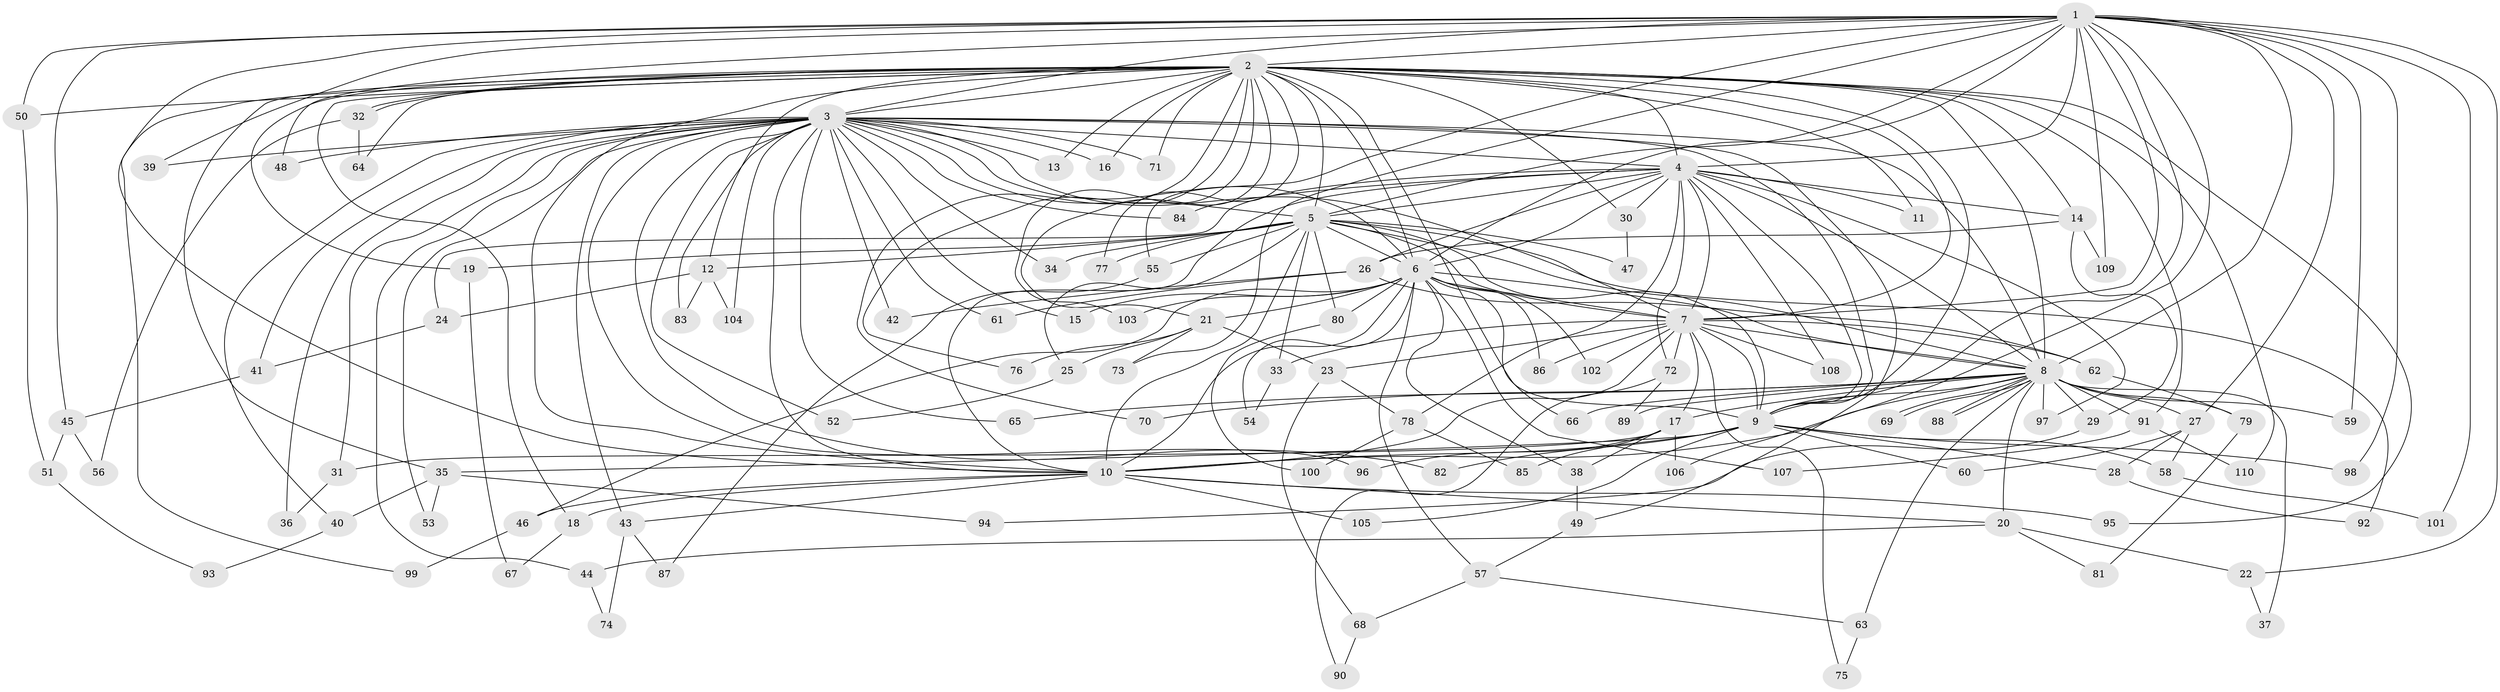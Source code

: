 // coarse degree distribution, {19: 0.012658227848101266, 28: 0.012658227848101266, 27: 0.012658227848101266, 26: 0.012658227848101266, 17: 0.012658227848101266, 21: 0.012658227848101266, 23: 0.012658227848101266, 13: 0.012658227848101266, 2: 0.45569620253164556, 5: 0.08860759493670886, 6: 0.02531645569620253, 7: 0.012658227848101266, 3: 0.25316455696202533, 4: 0.06329113924050633}
// Generated by graph-tools (version 1.1) at 2025/23/03/03/25 07:23:35]
// undirected, 110 vertices, 245 edges
graph export_dot {
graph [start="1"]
  node [color=gray90,style=filled];
  1;
  2;
  3;
  4;
  5;
  6;
  7;
  8;
  9;
  10;
  11;
  12;
  13;
  14;
  15;
  16;
  17;
  18;
  19;
  20;
  21;
  22;
  23;
  24;
  25;
  26;
  27;
  28;
  29;
  30;
  31;
  32;
  33;
  34;
  35;
  36;
  37;
  38;
  39;
  40;
  41;
  42;
  43;
  44;
  45;
  46;
  47;
  48;
  49;
  50;
  51;
  52;
  53;
  54;
  55;
  56;
  57;
  58;
  59;
  60;
  61;
  62;
  63;
  64;
  65;
  66;
  67;
  68;
  69;
  70;
  71;
  72;
  73;
  74;
  75;
  76;
  77;
  78;
  79;
  80;
  81;
  82;
  83;
  84;
  85;
  86;
  87;
  88;
  89;
  90;
  91;
  92;
  93;
  94;
  95;
  96;
  97;
  98;
  99;
  100;
  101;
  102;
  103;
  104;
  105;
  106;
  107;
  108;
  109;
  110;
  1 -- 2;
  1 -- 3;
  1 -- 4;
  1 -- 5;
  1 -- 6;
  1 -- 7;
  1 -- 8;
  1 -- 9;
  1 -- 10;
  1 -- 22;
  1 -- 27;
  1 -- 39;
  1 -- 45;
  1 -- 48;
  1 -- 50;
  1 -- 55;
  1 -- 59;
  1 -- 73;
  1 -- 98;
  1 -- 101;
  1 -- 106;
  1 -- 109;
  2 -- 3;
  2 -- 4;
  2 -- 5;
  2 -- 6;
  2 -- 7;
  2 -- 8;
  2 -- 9;
  2 -- 10;
  2 -- 11;
  2 -- 12;
  2 -- 13;
  2 -- 14;
  2 -- 16;
  2 -- 18;
  2 -- 19;
  2 -- 21;
  2 -- 30;
  2 -- 32;
  2 -- 32;
  2 -- 35;
  2 -- 50;
  2 -- 64;
  2 -- 66;
  2 -- 70;
  2 -- 71;
  2 -- 76;
  2 -- 77;
  2 -- 91;
  2 -- 95;
  2 -- 99;
  2 -- 103;
  2 -- 110;
  3 -- 4;
  3 -- 5;
  3 -- 6;
  3 -- 7;
  3 -- 8;
  3 -- 9;
  3 -- 10;
  3 -- 13;
  3 -- 15;
  3 -- 16;
  3 -- 31;
  3 -- 34;
  3 -- 36;
  3 -- 39;
  3 -- 40;
  3 -- 41;
  3 -- 42;
  3 -- 43;
  3 -- 44;
  3 -- 48;
  3 -- 49;
  3 -- 52;
  3 -- 53;
  3 -- 61;
  3 -- 65;
  3 -- 71;
  3 -- 82;
  3 -- 83;
  3 -- 84;
  3 -- 96;
  3 -- 104;
  4 -- 5;
  4 -- 6;
  4 -- 7;
  4 -- 8;
  4 -- 9;
  4 -- 10;
  4 -- 11;
  4 -- 14;
  4 -- 24;
  4 -- 26;
  4 -- 30;
  4 -- 72;
  4 -- 78;
  4 -- 84;
  4 -- 97;
  4 -- 108;
  5 -- 6;
  5 -- 7;
  5 -- 8;
  5 -- 9;
  5 -- 10;
  5 -- 12;
  5 -- 19;
  5 -- 25;
  5 -- 33;
  5 -- 34;
  5 -- 47;
  5 -- 55;
  5 -- 77;
  5 -- 80;
  5 -- 92;
  6 -- 7;
  6 -- 8;
  6 -- 9;
  6 -- 10;
  6 -- 15;
  6 -- 21;
  6 -- 38;
  6 -- 46;
  6 -- 54;
  6 -- 57;
  6 -- 80;
  6 -- 86;
  6 -- 102;
  6 -- 103;
  6 -- 107;
  7 -- 8;
  7 -- 9;
  7 -- 10;
  7 -- 17;
  7 -- 23;
  7 -- 33;
  7 -- 62;
  7 -- 72;
  7 -- 75;
  7 -- 86;
  7 -- 102;
  7 -- 108;
  8 -- 9;
  8 -- 10;
  8 -- 17;
  8 -- 20;
  8 -- 27;
  8 -- 29;
  8 -- 37;
  8 -- 59;
  8 -- 63;
  8 -- 65;
  8 -- 66;
  8 -- 69;
  8 -- 69;
  8 -- 70;
  8 -- 79;
  8 -- 88;
  8 -- 88;
  8 -- 89;
  8 -- 91;
  8 -- 97;
  9 -- 10;
  9 -- 28;
  9 -- 35;
  9 -- 58;
  9 -- 60;
  9 -- 82;
  9 -- 98;
  9 -- 105;
  10 -- 18;
  10 -- 20;
  10 -- 43;
  10 -- 46;
  10 -- 95;
  10 -- 105;
  12 -- 24;
  12 -- 83;
  12 -- 104;
  14 -- 26;
  14 -- 29;
  14 -- 109;
  17 -- 31;
  17 -- 38;
  17 -- 85;
  17 -- 96;
  17 -- 106;
  18 -- 67;
  19 -- 67;
  20 -- 22;
  20 -- 44;
  20 -- 81;
  21 -- 23;
  21 -- 25;
  21 -- 73;
  21 -- 76;
  22 -- 37;
  23 -- 68;
  23 -- 78;
  24 -- 41;
  25 -- 52;
  26 -- 42;
  26 -- 61;
  26 -- 62;
  27 -- 28;
  27 -- 58;
  27 -- 60;
  28 -- 92;
  29 -- 94;
  30 -- 47;
  31 -- 36;
  32 -- 56;
  32 -- 64;
  33 -- 54;
  35 -- 40;
  35 -- 53;
  35 -- 94;
  38 -- 49;
  40 -- 93;
  41 -- 45;
  43 -- 74;
  43 -- 87;
  44 -- 74;
  45 -- 51;
  45 -- 56;
  46 -- 99;
  49 -- 57;
  50 -- 51;
  51 -- 93;
  55 -- 87;
  57 -- 63;
  57 -- 68;
  58 -- 101;
  62 -- 79;
  63 -- 75;
  68 -- 90;
  72 -- 89;
  72 -- 90;
  78 -- 85;
  78 -- 100;
  79 -- 81;
  80 -- 100;
  91 -- 107;
  91 -- 110;
}
